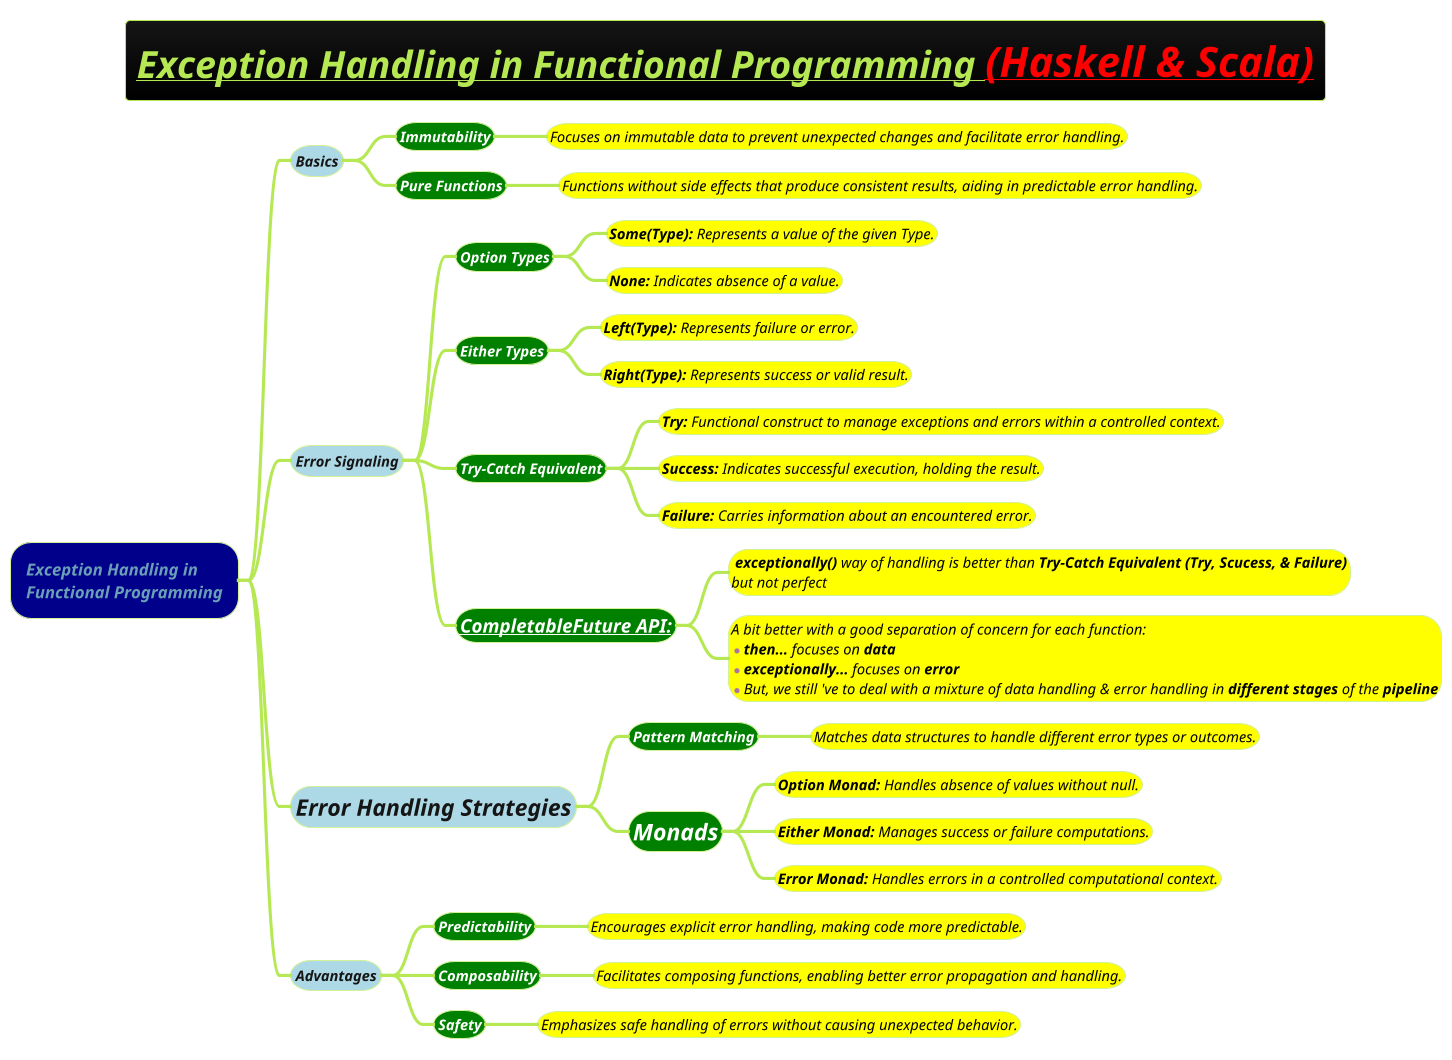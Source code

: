 @startmindmap
title =<i><b><u>Exception Handling in Functional Programming <color #red>(Haskell & Scala)
!theme hacker






*[#darkblue] <i>Exception Handling in\n<i>Functional Programming
**[#lightblue] <i><color #blac><size:14>Basics
***[#green] <b><i><color #white><size:14>Immutability
****[#yellow] <i><color #black><size:14>Focuses on immutable data to prevent unexpected changes and facilitate error handling.
***[#green] <b><i><color #white><size:14>Pure Functions
****[#yellow] <i><color #black><size:14>Functions without side effects that produce consistent results, aiding in predictable error handling.
**[#lightblue] <i><color #blac><size:14>Error Signaling
***[#green] <b><i><color #white><size:14>Option Types
****[#yellow] <i><color #black><size:14>**Some(Type):** Represents a value of the given Type.
****[#yellow] <i><color #black><size:14>**None:** Indicates absence of a value.
***[#green] <b><i><color #white><size:14>Either Types
****[#yellow] <i><color #black><size:14>**Left(Type):** Represents failure or error.
****[#yellow] <i><color #black><size:14>**Right(Type):** Represents success or valid result.
***[#green] <b><i><color #white><size:14>Try-Catch Equivalent
****[#yellow] <i><color #black><size:14>**Try:** Functional construct to manage exceptions and errors within a controlled context.
****[#yellow] <i><color #black><size:14>**Success:** Indicates successful execution, holding the result.
****[#yellow] <i><color #black><size:14>**Failure:** Carries information about an encountered error.
***[#green] <b><i><color #white><size:18>[[docs/3-programming-languages/Venkat-Subramaniam/CompletableFuture.puml CompletableFuture API:]]
****[#yellow] <i><color #black><size:14> <b>exceptionally()</b> way of handling is better than <b>Try-Catch Equivalent (Try, Scucess, & Failure)\n<i><color #black><size:14>but not perfect
****[#yellow]:<i><color #black><size:14>A bit better with a good separation of concern for each function:
*<i><color #black><size:14><b>then...</b> focuses on <b>data
*<i><color #black><size:14><b>exceptionally...</b> focuses on <b>error
*<i><color #black><size:14>But, we still 've to deal with a mixture of data handling & error handling in <b>different stages</b> of the <b>pipeline;
**[#lightblue] <i><color #blac><size:22>Error Handling Strategies
***[#green] <b><i><color #white><size:14>Pattern Matching
****[#yellow] <i><color #black><size:14>Matches data structures to handle different error types or outcomes.
***[#green] <b><i><color #white><size:22>Monads
****[#yellow] <i><color #black><size:14>**Option Monad:** Handles absence of values without null.
****[#yellow] <i><color #black><size:14>**Either Monad:** Manages success or failure computations.
****[#yellow] <i><color #black><size:14>**Error Monad:** Handles errors in a controlled computational context.
**[#lightblue] <i><color #blac><size:14>Advantages
***[#green] <b><i><color #white><size:14>Predictability
****[#yellow] <i><color #black><size:14>Encourages explicit error handling, making code more predictable.
***[#green] <b><i><color #white><size:14>Composability
****[#yellow] <i><color #black><size:14>Facilitates composing functions, enabling better error propagation and handling.
***[#green] <b><i><color #white><size:14>Safety
****[#yellow] <i><color #black><size:14>Emphasizes safe handling of errors without causing unexpected behavior.
@endmindmap
